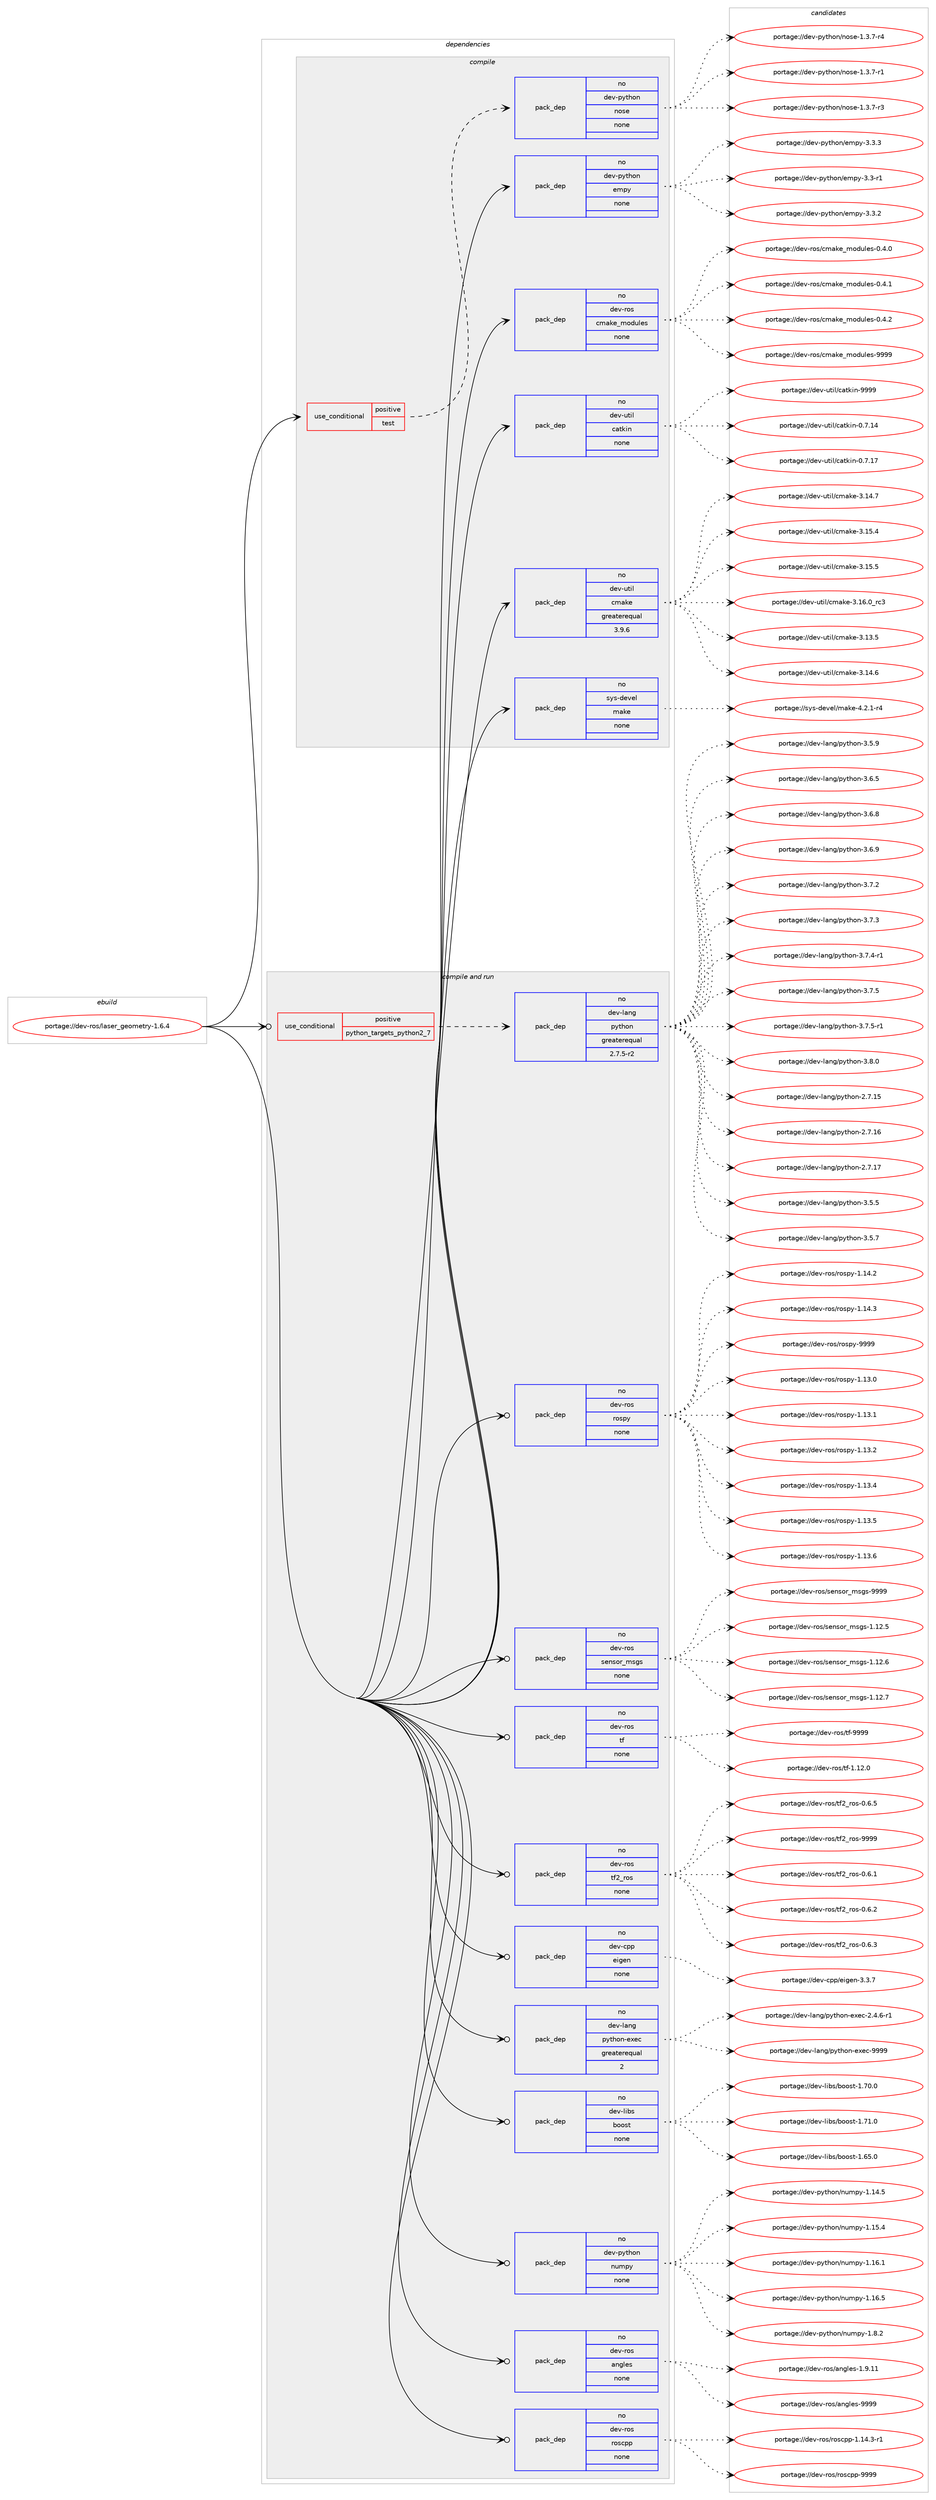 digraph prolog {

# *************
# Graph options
# *************

newrank=true;
concentrate=true;
compound=true;
graph [rankdir=LR,fontname=Helvetica,fontsize=10,ranksep=1.5];#, ranksep=2.5, nodesep=0.2];
edge  [arrowhead=vee];
node  [fontname=Helvetica,fontsize=10];

# **********
# The ebuild
# **********

subgraph cluster_leftcol {
color=gray;
rank=same;
label=<<i>ebuild</i>>;
id [label="portage://dev-ros/laser_geometry-1.6.4", color=red, width=4, href="../dev-ros/laser_geometry-1.6.4.svg"];
}

# ****************
# The dependencies
# ****************

subgraph cluster_midcol {
color=gray;
label=<<i>dependencies</i>>;
subgraph cluster_compile {
fillcolor="#eeeeee";
style=filled;
label=<<i>compile</i>>;
subgraph cond43015 {
dependency190462 [label=<<TABLE BORDER="0" CELLBORDER="1" CELLSPACING="0" CELLPADDING="4"><TR><TD ROWSPAN="3" CELLPADDING="10">use_conditional</TD></TR><TR><TD>positive</TD></TR><TR><TD>test</TD></TR></TABLE>>, shape=none, color=red];
subgraph pack144019 {
dependency190463 [label=<<TABLE BORDER="0" CELLBORDER="1" CELLSPACING="0" CELLPADDING="4" WIDTH="220"><TR><TD ROWSPAN="6" CELLPADDING="30">pack_dep</TD></TR><TR><TD WIDTH="110">no</TD></TR><TR><TD>dev-python</TD></TR><TR><TD>nose</TD></TR><TR><TD>none</TD></TR><TR><TD></TD></TR></TABLE>>, shape=none, color=blue];
}
dependency190462:e -> dependency190463:w [weight=20,style="dashed",arrowhead="vee"];
}
id:e -> dependency190462:w [weight=20,style="solid",arrowhead="vee"];
subgraph pack144020 {
dependency190464 [label=<<TABLE BORDER="0" CELLBORDER="1" CELLSPACING="0" CELLPADDING="4" WIDTH="220"><TR><TD ROWSPAN="6" CELLPADDING="30">pack_dep</TD></TR><TR><TD WIDTH="110">no</TD></TR><TR><TD>dev-python</TD></TR><TR><TD>empy</TD></TR><TR><TD>none</TD></TR><TR><TD></TD></TR></TABLE>>, shape=none, color=blue];
}
id:e -> dependency190464:w [weight=20,style="solid",arrowhead="vee"];
subgraph pack144021 {
dependency190465 [label=<<TABLE BORDER="0" CELLBORDER="1" CELLSPACING="0" CELLPADDING="4" WIDTH="220"><TR><TD ROWSPAN="6" CELLPADDING="30">pack_dep</TD></TR><TR><TD WIDTH="110">no</TD></TR><TR><TD>dev-ros</TD></TR><TR><TD>cmake_modules</TD></TR><TR><TD>none</TD></TR><TR><TD></TD></TR></TABLE>>, shape=none, color=blue];
}
id:e -> dependency190465:w [weight=20,style="solid",arrowhead="vee"];
subgraph pack144022 {
dependency190466 [label=<<TABLE BORDER="0" CELLBORDER="1" CELLSPACING="0" CELLPADDING="4" WIDTH="220"><TR><TD ROWSPAN="6" CELLPADDING="30">pack_dep</TD></TR><TR><TD WIDTH="110">no</TD></TR><TR><TD>dev-util</TD></TR><TR><TD>catkin</TD></TR><TR><TD>none</TD></TR><TR><TD></TD></TR></TABLE>>, shape=none, color=blue];
}
id:e -> dependency190466:w [weight=20,style="solid",arrowhead="vee"];
subgraph pack144023 {
dependency190467 [label=<<TABLE BORDER="0" CELLBORDER="1" CELLSPACING="0" CELLPADDING="4" WIDTH="220"><TR><TD ROWSPAN="6" CELLPADDING="30">pack_dep</TD></TR><TR><TD WIDTH="110">no</TD></TR><TR><TD>dev-util</TD></TR><TR><TD>cmake</TD></TR><TR><TD>greaterequal</TD></TR><TR><TD>3.9.6</TD></TR></TABLE>>, shape=none, color=blue];
}
id:e -> dependency190467:w [weight=20,style="solid",arrowhead="vee"];
subgraph pack144024 {
dependency190468 [label=<<TABLE BORDER="0" CELLBORDER="1" CELLSPACING="0" CELLPADDING="4" WIDTH="220"><TR><TD ROWSPAN="6" CELLPADDING="30">pack_dep</TD></TR><TR><TD WIDTH="110">no</TD></TR><TR><TD>sys-devel</TD></TR><TR><TD>make</TD></TR><TR><TD>none</TD></TR><TR><TD></TD></TR></TABLE>>, shape=none, color=blue];
}
id:e -> dependency190468:w [weight=20,style="solid",arrowhead="vee"];
}
subgraph cluster_compileandrun {
fillcolor="#eeeeee";
style=filled;
label=<<i>compile and run</i>>;
subgraph cond43016 {
dependency190469 [label=<<TABLE BORDER="0" CELLBORDER="1" CELLSPACING="0" CELLPADDING="4"><TR><TD ROWSPAN="3" CELLPADDING="10">use_conditional</TD></TR><TR><TD>positive</TD></TR><TR><TD>python_targets_python2_7</TD></TR></TABLE>>, shape=none, color=red];
subgraph pack144025 {
dependency190470 [label=<<TABLE BORDER="0" CELLBORDER="1" CELLSPACING="0" CELLPADDING="4" WIDTH="220"><TR><TD ROWSPAN="6" CELLPADDING="30">pack_dep</TD></TR><TR><TD WIDTH="110">no</TD></TR><TR><TD>dev-lang</TD></TR><TR><TD>python</TD></TR><TR><TD>greaterequal</TD></TR><TR><TD>2.7.5-r2</TD></TR></TABLE>>, shape=none, color=blue];
}
dependency190469:e -> dependency190470:w [weight=20,style="dashed",arrowhead="vee"];
}
id:e -> dependency190469:w [weight=20,style="solid",arrowhead="odotvee"];
subgraph pack144026 {
dependency190471 [label=<<TABLE BORDER="0" CELLBORDER="1" CELLSPACING="0" CELLPADDING="4" WIDTH="220"><TR><TD ROWSPAN="6" CELLPADDING="30">pack_dep</TD></TR><TR><TD WIDTH="110">no</TD></TR><TR><TD>dev-cpp</TD></TR><TR><TD>eigen</TD></TR><TR><TD>none</TD></TR><TR><TD></TD></TR></TABLE>>, shape=none, color=blue];
}
id:e -> dependency190471:w [weight=20,style="solid",arrowhead="odotvee"];
subgraph pack144027 {
dependency190472 [label=<<TABLE BORDER="0" CELLBORDER="1" CELLSPACING="0" CELLPADDING="4" WIDTH="220"><TR><TD ROWSPAN="6" CELLPADDING="30">pack_dep</TD></TR><TR><TD WIDTH="110">no</TD></TR><TR><TD>dev-lang</TD></TR><TR><TD>python-exec</TD></TR><TR><TD>greaterequal</TD></TR><TR><TD>2</TD></TR></TABLE>>, shape=none, color=blue];
}
id:e -> dependency190472:w [weight=20,style="solid",arrowhead="odotvee"];
subgraph pack144028 {
dependency190473 [label=<<TABLE BORDER="0" CELLBORDER="1" CELLSPACING="0" CELLPADDING="4" WIDTH="220"><TR><TD ROWSPAN="6" CELLPADDING="30">pack_dep</TD></TR><TR><TD WIDTH="110">no</TD></TR><TR><TD>dev-libs</TD></TR><TR><TD>boost</TD></TR><TR><TD>none</TD></TR><TR><TD></TD></TR></TABLE>>, shape=none, color=blue];
}
id:e -> dependency190473:w [weight=20,style="solid",arrowhead="odotvee"];
subgraph pack144029 {
dependency190474 [label=<<TABLE BORDER="0" CELLBORDER="1" CELLSPACING="0" CELLPADDING="4" WIDTH="220"><TR><TD ROWSPAN="6" CELLPADDING="30">pack_dep</TD></TR><TR><TD WIDTH="110">no</TD></TR><TR><TD>dev-python</TD></TR><TR><TD>numpy</TD></TR><TR><TD>none</TD></TR><TR><TD></TD></TR></TABLE>>, shape=none, color=blue];
}
id:e -> dependency190474:w [weight=20,style="solid",arrowhead="odotvee"];
subgraph pack144030 {
dependency190475 [label=<<TABLE BORDER="0" CELLBORDER="1" CELLSPACING="0" CELLPADDING="4" WIDTH="220"><TR><TD ROWSPAN="6" CELLPADDING="30">pack_dep</TD></TR><TR><TD WIDTH="110">no</TD></TR><TR><TD>dev-ros</TD></TR><TR><TD>angles</TD></TR><TR><TD>none</TD></TR><TR><TD></TD></TR></TABLE>>, shape=none, color=blue];
}
id:e -> dependency190475:w [weight=20,style="solid",arrowhead="odotvee"];
subgraph pack144031 {
dependency190476 [label=<<TABLE BORDER="0" CELLBORDER="1" CELLSPACING="0" CELLPADDING="4" WIDTH="220"><TR><TD ROWSPAN="6" CELLPADDING="30">pack_dep</TD></TR><TR><TD WIDTH="110">no</TD></TR><TR><TD>dev-ros</TD></TR><TR><TD>roscpp</TD></TR><TR><TD>none</TD></TR><TR><TD></TD></TR></TABLE>>, shape=none, color=blue];
}
id:e -> dependency190476:w [weight=20,style="solid",arrowhead="odotvee"];
subgraph pack144032 {
dependency190477 [label=<<TABLE BORDER="0" CELLBORDER="1" CELLSPACING="0" CELLPADDING="4" WIDTH="220"><TR><TD ROWSPAN="6" CELLPADDING="30">pack_dep</TD></TR><TR><TD WIDTH="110">no</TD></TR><TR><TD>dev-ros</TD></TR><TR><TD>rospy</TD></TR><TR><TD>none</TD></TR><TR><TD></TD></TR></TABLE>>, shape=none, color=blue];
}
id:e -> dependency190477:w [weight=20,style="solid",arrowhead="odotvee"];
subgraph pack144033 {
dependency190478 [label=<<TABLE BORDER="0" CELLBORDER="1" CELLSPACING="0" CELLPADDING="4" WIDTH="220"><TR><TD ROWSPAN="6" CELLPADDING="30">pack_dep</TD></TR><TR><TD WIDTH="110">no</TD></TR><TR><TD>dev-ros</TD></TR><TR><TD>sensor_msgs</TD></TR><TR><TD>none</TD></TR><TR><TD></TD></TR></TABLE>>, shape=none, color=blue];
}
id:e -> dependency190478:w [weight=20,style="solid",arrowhead="odotvee"];
subgraph pack144034 {
dependency190479 [label=<<TABLE BORDER="0" CELLBORDER="1" CELLSPACING="0" CELLPADDING="4" WIDTH="220"><TR><TD ROWSPAN="6" CELLPADDING="30">pack_dep</TD></TR><TR><TD WIDTH="110">no</TD></TR><TR><TD>dev-ros</TD></TR><TR><TD>tf</TD></TR><TR><TD>none</TD></TR><TR><TD></TD></TR></TABLE>>, shape=none, color=blue];
}
id:e -> dependency190479:w [weight=20,style="solid",arrowhead="odotvee"];
subgraph pack144035 {
dependency190480 [label=<<TABLE BORDER="0" CELLBORDER="1" CELLSPACING="0" CELLPADDING="4" WIDTH="220"><TR><TD ROWSPAN="6" CELLPADDING="30">pack_dep</TD></TR><TR><TD WIDTH="110">no</TD></TR><TR><TD>dev-ros</TD></TR><TR><TD>tf2_ros</TD></TR><TR><TD>none</TD></TR><TR><TD></TD></TR></TABLE>>, shape=none, color=blue];
}
id:e -> dependency190480:w [weight=20,style="solid",arrowhead="odotvee"];
}
subgraph cluster_run {
fillcolor="#eeeeee";
style=filled;
label=<<i>run</i>>;
}
}

# **************
# The candidates
# **************

subgraph cluster_choices {
rank=same;
color=gray;
label=<<i>candidates</i>>;

subgraph choice144019 {
color=black;
nodesep=1;
choiceportage10010111845112121116104111110471101111151014549465146554511449 [label="portage://dev-python/nose-1.3.7-r1", color=red, width=4,href="../dev-python/nose-1.3.7-r1.svg"];
choiceportage10010111845112121116104111110471101111151014549465146554511451 [label="portage://dev-python/nose-1.3.7-r3", color=red, width=4,href="../dev-python/nose-1.3.7-r3.svg"];
choiceportage10010111845112121116104111110471101111151014549465146554511452 [label="portage://dev-python/nose-1.3.7-r4", color=red, width=4,href="../dev-python/nose-1.3.7-r4.svg"];
dependency190463:e -> choiceportage10010111845112121116104111110471101111151014549465146554511449:w [style=dotted,weight="100"];
dependency190463:e -> choiceportage10010111845112121116104111110471101111151014549465146554511451:w [style=dotted,weight="100"];
dependency190463:e -> choiceportage10010111845112121116104111110471101111151014549465146554511452:w [style=dotted,weight="100"];
}
subgraph choice144020 {
color=black;
nodesep=1;
choiceportage1001011184511212111610411111047101109112121455146514511449 [label="portage://dev-python/empy-3.3-r1", color=red, width=4,href="../dev-python/empy-3.3-r1.svg"];
choiceportage1001011184511212111610411111047101109112121455146514650 [label="portage://dev-python/empy-3.3.2", color=red, width=4,href="../dev-python/empy-3.3.2.svg"];
choiceportage1001011184511212111610411111047101109112121455146514651 [label="portage://dev-python/empy-3.3.3", color=red, width=4,href="../dev-python/empy-3.3.3.svg"];
dependency190464:e -> choiceportage1001011184511212111610411111047101109112121455146514511449:w [style=dotted,weight="100"];
dependency190464:e -> choiceportage1001011184511212111610411111047101109112121455146514650:w [style=dotted,weight="100"];
dependency190464:e -> choiceportage1001011184511212111610411111047101109112121455146514651:w [style=dotted,weight="100"];
}
subgraph choice144021 {
color=black;
nodesep=1;
choiceportage1001011184511411111547991099710710195109111100117108101115454846524648 [label="portage://dev-ros/cmake_modules-0.4.0", color=red, width=4,href="../dev-ros/cmake_modules-0.4.0.svg"];
choiceportage1001011184511411111547991099710710195109111100117108101115454846524649 [label="portage://dev-ros/cmake_modules-0.4.1", color=red, width=4,href="../dev-ros/cmake_modules-0.4.1.svg"];
choiceportage1001011184511411111547991099710710195109111100117108101115454846524650 [label="portage://dev-ros/cmake_modules-0.4.2", color=red, width=4,href="../dev-ros/cmake_modules-0.4.2.svg"];
choiceportage10010111845114111115479910997107101951091111001171081011154557575757 [label="portage://dev-ros/cmake_modules-9999", color=red, width=4,href="../dev-ros/cmake_modules-9999.svg"];
dependency190465:e -> choiceportage1001011184511411111547991099710710195109111100117108101115454846524648:w [style=dotted,weight="100"];
dependency190465:e -> choiceportage1001011184511411111547991099710710195109111100117108101115454846524649:w [style=dotted,weight="100"];
dependency190465:e -> choiceportage1001011184511411111547991099710710195109111100117108101115454846524650:w [style=dotted,weight="100"];
dependency190465:e -> choiceportage10010111845114111115479910997107101951091111001171081011154557575757:w [style=dotted,weight="100"];
}
subgraph choice144022 {
color=black;
nodesep=1;
choiceportage1001011184511711610510847999711610710511045484655464952 [label="portage://dev-util/catkin-0.7.14", color=red, width=4,href="../dev-util/catkin-0.7.14.svg"];
choiceportage1001011184511711610510847999711610710511045484655464955 [label="portage://dev-util/catkin-0.7.17", color=red, width=4,href="../dev-util/catkin-0.7.17.svg"];
choiceportage100101118451171161051084799971161071051104557575757 [label="portage://dev-util/catkin-9999", color=red, width=4,href="../dev-util/catkin-9999.svg"];
dependency190466:e -> choiceportage1001011184511711610510847999711610710511045484655464952:w [style=dotted,weight="100"];
dependency190466:e -> choiceportage1001011184511711610510847999711610710511045484655464955:w [style=dotted,weight="100"];
dependency190466:e -> choiceportage100101118451171161051084799971161071051104557575757:w [style=dotted,weight="100"];
}
subgraph choice144023 {
color=black;
nodesep=1;
choiceportage1001011184511711610510847991099710710145514649514653 [label="portage://dev-util/cmake-3.13.5", color=red, width=4,href="../dev-util/cmake-3.13.5.svg"];
choiceportage1001011184511711610510847991099710710145514649524654 [label="portage://dev-util/cmake-3.14.6", color=red, width=4,href="../dev-util/cmake-3.14.6.svg"];
choiceportage1001011184511711610510847991099710710145514649524655 [label="portage://dev-util/cmake-3.14.7", color=red, width=4,href="../dev-util/cmake-3.14.7.svg"];
choiceportage1001011184511711610510847991099710710145514649534652 [label="portage://dev-util/cmake-3.15.4", color=red, width=4,href="../dev-util/cmake-3.15.4.svg"];
choiceportage1001011184511711610510847991099710710145514649534653 [label="portage://dev-util/cmake-3.15.5", color=red, width=4,href="../dev-util/cmake-3.15.5.svg"];
choiceportage1001011184511711610510847991099710710145514649544648951149951 [label="portage://dev-util/cmake-3.16.0_rc3", color=red, width=4,href="../dev-util/cmake-3.16.0_rc3.svg"];
dependency190467:e -> choiceportage1001011184511711610510847991099710710145514649514653:w [style=dotted,weight="100"];
dependency190467:e -> choiceportage1001011184511711610510847991099710710145514649524654:w [style=dotted,weight="100"];
dependency190467:e -> choiceportage1001011184511711610510847991099710710145514649524655:w [style=dotted,weight="100"];
dependency190467:e -> choiceportage1001011184511711610510847991099710710145514649534652:w [style=dotted,weight="100"];
dependency190467:e -> choiceportage1001011184511711610510847991099710710145514649534653:w [style=dotted,weight="100"];
dependency190467:e -> choiceportage1001011184511711610510847991099710710145514649544648951149951:w [style=dotted,weight="100"];
}
subgraph choice144024 {
color=black;
nodesep=1;
choiceportage1151211154510010111810110847109971071014552465046494511452 [label="portage://sys-devel/make-4.2.1-r4", color=red, width=4,href="../sys-devel/make-4.2.1-r4.svg"];
dependency190468:e -> choiceportage1151211154510010111810110847109971071014552465046494511452:w [style=dotted,weight="100"];
}
subgraph choice144025 {
color=black;
nodesep=1;
choiceportage10010111845108971101034711212111610411111045504655464953 [label="portage://dev-lang/python-2.7.15", color=red, width=4,href="../dev-lang/python-2.7.15.svg"];
choiceportage10010111845108971101034711212111610411111045504655464954 [label="portage://dev-lang/python-2.7.16", color=red, width=4,href="../dev-lang/python-2.7.16.svg"];
choiceportage10010111845108971101034711212111610411111045504655464955 [label="portage://dev-lang/python-2.7.17", color=red, width=4,href="../dev-lang/python-2.7.17.svg"];
choiceportage100101118451089711010347112121116104111110455146534653 [label="portage://dev-lang/python-3.5.5", color=red, width=4,href="../dev-lang/python-3.5.5.svg"];
choiceportage100101118451089711010347112121116104111110455146534655 [label="portage://dev-lang/python-3.5.7", color=red, width=4,href="../dev-lang/python-3.5.7.svg"];
choiceportage100101118451089711010347112121116104111110455146534657 [label="portage://dev-lang/python-3.5.9", color=red, width=4,href="../dev-lang/python-3.5.9.svg"];
choiceportage100101118451089711010347112121116104111110455146544653 [label="portage://dev-lang/python-3.6.5", color=red, width=4,href="../dev-lang/python-3.6.5.svg"];
choiceportage100101118451089711010347112121116104111110455146544656 [label="portage://dev-lang/python-3.6.8", color=red, width=4,href="../dev-lang/python-3.6.8.svg"];
choiceportage100101118451089711010347112121116104111110455146544657 [label="portage://dev-lang/python-3.6.9", color=red, width=4,href="../dev-lang/python-3.6.9.svg"];
choiceportage100101118451089711010347112121116104111110455146554650 [label="portage://dev-lang/python-3.7.2", color=red, width=4,href="../dev-lang/python-3.7.2.svg"];
choiceportage100101118451089711010347112121116104111110455146554651 [label="portage://dev-lang/python-3.7.3", color=red, width=4,href="../dev-lang/python-3.7.3.svg"];
choiceportage1001011184510897110103471121211161041111104551465546524511449 [label="portage://dev-lang/python-3.7.4-r1", color=red, width=4,href="../dev-lang/python-3.7.4-r1.svg"];
choiceportage100101118451089711010347112121116104111110455146554653 [label="portage://dev-lang/python-3.7.5", color=red, width=4,href="../dev-lang/python-3.7.5.svg"];
choiceportage1001011184510897110103471121211161041111104551465546534511449 [label="portage://dev-lang/python-3.7.5-r1", color=red, width=4,href="../dev-lang/python-3.7.5-r1.svg"];
choiceportage100101118451089711010347112121116104111110455146564648 [label="portage://dev-lang/python-3.8.0", color=red, width=4,href="../dev-lang/python-3.8.0.svg"];
dependency190470:e -> choiceportage10010111845108971101034711212111610411111045504655464953:w [style=dotted,weight="100"];
dependency190470:e -> choiceportage10010111845108971101034711212111610411111045504655464954:w [style=dotted,weight="100"];
dependency190470:e -> choiceportage10010111845108971101034711212111610411111045504655464955:w [style=dotted,weight="100"];
dependency190470:e -> choiceportage100101118451089711010347112121116104111110455146534653:w [style=dotted,weight="100"];
dependency190470:e -> choiceportage100101118451089711010347112121116104111110455146534655:w [style=dotted,weight="100"];
dependency190470:e -> choiceportage100101118451089711010347112121116104111110455146534657:w [style=dotted,weight="100"];
dependency190470:e -> choiceportage100101118451089711010347112121116104111110455146544653:w [style=dotted,weight="100"];
dependency190470:e -> choiceportage100101118451089711010347112121116104111110455146544656:w [style=dotted,weight="100"];
dependency190470:e -> choiceportage100101118451089711010347112121116104111110455146544657:w [style=dotted,weight="100"];
dependency190470:e -> choiceportage100101118451089711010347112121116104111110455146554650:w [style=dotted,weight="100"];
dependency190470:e -> choiceportage100101118451089711010347112121116104111110455146554651:w [style=dotted,weight="100"];
dependency190470:e -> choiceportage1001011184510897110103471121211161041111104551465546524511449:w [style=dotted,weight="100"];
dependency190470:e -> choiceportage100101118451089711010347112121116104111110455146554653:w [style=dotted,weight="100"];
dependency190470:e -> choiceportage1001011184510897110103471121211161041111104551465546534511449:w [style=dotted,weight="100"];
dependency190470:e -> choiceportage100101118451089711010347112121116104111110455146564648:w [style=dotted,weight="100"];
}
subgraph choice144026 {
color=black;
nodesep=1;
choiceportage100101118459911211247101105103101110455146514655 [label="portage://dev-cpp/eigen-3.3.7", color=red, width=4,href="../dev-cpp/eigen-3.3.7.svg"];
dependency190471:e -> choiceportage100101118459911211247101105103101110455146514655:w [style=dotted,weight="100"];
}
subgraph choice144027 {
color=black;
nodesep=1;
choiceportage10010111845108971101034711212111610411111045101120101994550465246544511449 [label="portage://dev-lang/python-exec-2.4.6-r1", color=red, width=4,href="../dev-lang/python-exec-2.4.6-r1.svg"];
choiceportage10010111845108971101034711212111610411111045101120101994557575757 [label="portage://dev-lang/python-exec-9999", color=red, width=4,href="../dev-lang/python-exec-9999.svg"];
dependency190472:e -> choiceportage10010111845108971101034711212111610411111045101120101994550465246544511449:w [style=dotted,weight="100"];
dependency190472:e -> choiceportage10010111845108971101034711212111610411111045101120101994557575757:w [style=dotted,weight="100"];
}
subgraph choice144028 {
color=black;
nodesep=1;
choiceportage1001011184510810598115479811111111511645494654534648 [label="portage://dev-libs/boost-1.65.0", color=red, width=4,href="../dev-libs/boost-1.65.0.svg"];
choiceportage1001011184510810598115479811111111511645494655484648 [label="portage://dev-libs/boost-1.70.0", color=red, width=4,href="../dev-libs/boost-1.70.0.svg"];
choiceportage1001011184510810598115479811111111511645494655494648 [label="portage://dev-libs/boost-1.71.0", color=red, width=4,href="../dev-libs/boost-1.71.0.svg"];
dependency190473:e -> choiceportage1001011184510810598115479811111111511645494654534648:w [style=dotted,weight="100"];
dependency190473:e -> choiceportage1001011184510810598115479811111111511645494655484648:w [style=dotted,weight="100"];
dependency190473:e -> choiceportage1001011184510810598115479811111111511645494655494648:w [style=dotted,weight="100"];
}
subgraph choice144029 {
color=black;
nodesep=1;
choiceportage100101118451121211161041111104711011710911212145494649524653 [label="portage://dev-python/numpy-1.14.5", color=red, width=4,href="../dev-python/numpy-1.14.5.svg"];
choiceportage100101118451121211161041111104711011710911212145494649534652 [label="portage://dev-python/numpy-1.15.4", color=red, width=4,href="../dev-python/numpy-1.15.4.svg"];
choiceportage100101118451121211161041111104711011710911212145494649544649 [label="portage://dev-python/numpy-1.16.1", color=red, width=4,href="../dev-python/numpy-1.16.1.svg"];
choiceportage100101118451121211161041111104711011710911212145494649544653 [label="portage://dev-python/numpy-1.16.5", color=red, width=4,href="../dev-python/numpy-1.16.5.svg"];
choiceportage1001011184511212111610411111047110117109112121454946564650 [label="portage://dev-python/numpy-1.8.2", color=red, width=4,href="../dev-python/numpy-1.8.2.svg"];
dependency190474:e -> choiceportage100101118451121211161041111104711011710911212145494649524653:w [style=dotted,weight="100"];
dependency190474:e -> choiceportage100101118451121211161041111104711011710911212145494649534652:w [style=dotted,weight="100"];
dependency190474:e -> choiceportage100101118451121211161041111104711011710911212145494649544649:w [style=dotted,weight="100"];
dependency190474:e -> choiceportage100101118451121211161041111104711011710911212145494649544653:w [style=dotted,weight="100"];
dependency190474:e -> choiceportage1001011184511212111610411111047110117109112121454946564650:w [style=dotted,weight="100"];
}
subgraph choice144030 {
color=black;
nodesep=1;
choiceportage10010111845114111115479711010310810111545494657464949 [label="portage://dev-ros/angles-1.9.11", color=red, width=4,href="../dev-ros/angles-1.9.11.svg"];
choiceportage1001011184511411111547971101031081011154557575757 [label="portage://dev-ros/angles-9999", color=red, width=4,href="../dev-ros/angles-9999.svg"];
dependency190475:e -> choiceportage10010111845114111115479711010310810111545494657464949:w [style=dotted,weight="100"];
dependency190475:e -> choiceportage1001011184511411111547971101031081011154557575757:w [style=dotted,weight="100"];
}
subgraph choice144031 {
color=black;
nodesep=1;
choiceportage100101118451141111154711411111599112112454946495246514511449 [label="portage://dev-ros/roscpp-1.14.3-r1", color=red, width=4,href="../dev-ros/roscpp-1.14.3-r1.svg"];
choiceportage1001011184511411111547114111115991121124557575757 [label="portage://dev-ros/roscpp-9999", color=red, width=4,href="../dev-ros/roscpp-9999.svg"];
dependency190476:e -> choiceportage100101118451141111154711411111599112112454946495246514511449:w [style=dotted,weight="100"];
dependency190476:e -> choiceportage1001011184511411111547114111115991121124557575757:w [style=dotted,weight="100"];
}
subgraph choice144032 {
color=black;
nodesep=1;
choiceportage100101118451141111154711411111511212145494649514648 [label="portage://dev-ros/rospy-1.13.0", color=red, width=4,href="../dev-ros/rospy-1.13.0.svg"];
choiceportage100101118451141111154711411111511212145494649514649 [label="portage://dev-ros/rospy-1.13.1", color=red, width=4,href="../dev-ros/rospy-1.13.1.svg"];
choiceportage100101118451141111154711411111511212145494649514650 [label="portage://dev-ros/rospy-1.13.2", color=red, width=4,href="../dev-ros/rospy-1.13.2.svg"];
choiceportage100101118451141111154711411111511212145494649514652 [label="portage://dev-ros/rospy-1.13.4", color=red, width=4,href="../dev-ros/rospy-1.13.4.svg"];
choiceportage100101118451141111154711411111511212145494649514653 [label="portage://dev-ros/rospy-1.13.5", color=red, width=4,href="../dev-ros/rospy-1.13.5.svg"];
choiceportage100101118451141111154711411111511212145494649514654 [label="portage://dev-ros/rospy-1.13.6", color=red, width=4,href="../dev-ros/rospy-1.13.6.svg"];
choiceportage100101118451141111154711411111511212145494649524650 [label="portage://dev-ros/rospy-1.14.2", color=red, width=4,href="../dev-ros/rospy-1.14.2.svg"];
choiceportage100101118451141111154711411111511212145494649524651 [label="portage://dev-ros/rospy-1.14.3", color=red, width=4,href="../dev-ros/rospy-1.14.3.svg"];
choiceportage10010111845114111115471141111151121214557575757 [label="portage://dev-ros/rospy-9999", color=red, width=4,href="../dev-ros/rospy-9999.svg"];
dependency190477:e -> choiceportage100101118451141111154711411111511212145494649514648:w [style=dotted,weight="100"];
dependency190477:e -> choiceportage100101118451141111154711411111511212145494649514649:w [style=dotted,weight="100"];
dependency190477:e -> choiceportage100101118451141111154711411111511212145494649514650:w [style=dotted,weight="100"];
dependency190477:e -> choiceportage100101118451141111154711411111511212145494649514652:w [style=dotted,weight="100"];
dependency190477:e -> choiceportage100101118451141111154711411111511212145494649514653:w [style=dotted,weight="100"];
dependency190477:e -> choiceportage100101118451141111154711411111511212145494649514654:w [style=dotted,weight="100"];
dependency190477:e -> choiceportage100101118451141111154711411111511212145494649524650:w [style=dotted,weight="100"];
dependency190477:e -> choiceportage100101118451141111154711411111511212145494649524651:w [style=dotted,weight="100"];
dependency190477:e -> choiceportage10010111845114111115471141111151121214557575757:w [style=dotted,weight="100"];
}
subgraph choice144033 {
color=black;
nodesep=1;
choiceportage10010111845114111115471151011101151111149510911510311545494649504653 [label="portage://dev-ros/sensor_msgs-1.12.5", color=red, width=4,href="../dev-ros/sensor_msgs-1.12.5.svg"];
choiceportage10010111845114111115471151011101151111149510911510311545494649504654 [label="portage://dev-ros/sensor_msgs-1.12.6", color=red, width=4,href="../dev-ros/sensor_msgs-1.12.6.svg"];
choiceportage10010111845114111115471151011101151111149510911510311545494649504655 [label="portage://dev-ros/sensor_msgs-1.12.7", color=red, width=4,href="../dev-ros/sensor_msgs-1.12.7.svg"];
choiceportage1001011184511411111547115101110115111114951091151031154557575757 [label="portage://dev-ros/sensor_msgs-9999", color=red, width=4,href="../dev-ros/sensor_msgs-9999.svg"];
dependency190478:e -> choiceportage10010111845114111115471151011101151111149510911510311545494649504653:w [style=dotted,weight="100"];
dependency190478:e -> choiceportage10010111845114111115471151011101151111149510911510311545494649504654:w [style=dotted,weight="100"];
dependency190478:e -> choiceportage10010111845114111115471151011101151111149510911510311545494649504655:w [style=dotted,weight="100"];
dependency190478:e -> choiceportage1001011184511411111547115101110115111114951091151031154557575757:w [style=dotted,weight="100"];
}
subgraph choice144034 {
color=black;
nodesep=1;
choiceportage100101118451141111154711610245494649504648 [label="portage://dev-ros/tf-1.12.0", color=red, width=4,href="../dev-ros/tf-1.12.0.svg"];
choiceportage10010111845114111115471161024557575757 [label="portage://dev-ros/tf-9999", color=red, width=4,href="../dev-ros/tf-9999.svg"];
dependency190479:e -> choiceportage100101118451141111154711610245494649504648:w [style=dotted,weight="100"];
dependency190479:e -> choiceportage10010111845114111115471161024557575757:w [style=dotted,weight="100"];
}
subgraph choice144035 {
color=black;
nodesep=1;
choiceportage10010111845114111115471161025095114111115454846544649 [label="portage://dev-ros/tf2_ros-0.6.1", color=red, width=4,href="../dev-ros/tf2_ros-0.6.1.svg"];
choiceportage10010111845114111115471161025095114111115454846544650 [label="portage://dev-ros/tf2_ros-0.6.2", color=red, width=4,href="../dev-ros/tf2_ros-0.6.2.svg"];
choiceportage10010111845114111115471161025095114111115454846544651 [label="portage://dev-ros/tf2_ros-0.6.3", color=red, width=4,href="../dev-ros/tf2_ros-0.6.3.svg"];
choiceportage10010111845114111115471161025095114111115454846544653 [label="portage://dev-ros/tf2_ros-0.6.5", color=red, width=4,href="../dev-ros/tf2_ros-0.6.5.svg"];
choiceportage100101118451141111154711610250951141111154557575757 [label="portage://dev-ros/tf2_ros-9999", color=red, width=4,href="../dev-ros/tf2_ros-9999.svg"];
dependency190480:e -> choiceportage10010111845114111115471161025095114111115454846544649:w [style=dotted,weight="100"];
dependency190480:e -> choiceportage10010111845114111115471161025095114111115454846544650:w [style=dotted,weight="100"];
dependency190480:e -> choiceportage10010111845114111115471161025095114111115454846544651:w [style=dotted,weight="100"];
dependency190480:e -> choiceportage10010111845114111115471161025095114111115454846544653:w [style=dotted,weight="100"];
dependency190480:e -> choiceportage100101118451141111154711610250951141111154557575757:w [style=dotted,weight="100"];
}
}

}
